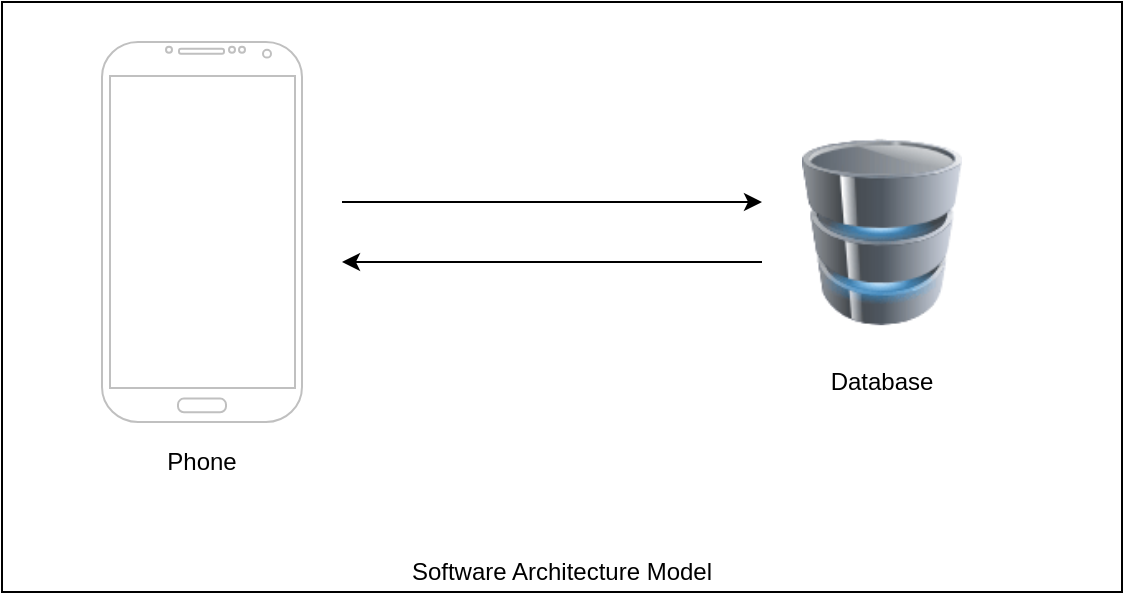 <mxfile version="14.5.8" type="google"><diagram id="6J41JlfdsuoUWqrLgeEo" name="Page-1"><mxGraphModel dx="1108" dy="393" grid="1" gridSize="10" guides="1" tooltips="1" connect="1" arrows="1" fold="1" page="1" pageScale="1" pageWidth="827" pageHeight="1169" math="0" shadow="0"><root><mxCell id="0"/><mxCell id="1" parent="0"/><mxCell id="PrHcrADJALCyWWL6RUV3-10" value="" style="rounded=0;whiteSpace=wrap;html=1;" vertex="1" parent="1"><mxGeometry x="120" y="60" width="560" height="295" as="geometry"/></mxCell><mxCell id="PrHcrADJALCyWWL6RUV3-1" value="" style="image;html=1;image=img/lib/clip_art/computers/Database_128x128.png" vertex="1" parent="1"><mxGeometry x="520" y="105" width="80" height="140" as="geometry"/></mxCell><mxCell id="PrHcrADJALCyWWL6RUV3-4" value="" style="verticalLabelPosition=bottom;verticalAlign=top;html=1;shadow=0;dashed=0;strokeWidth=1;shape=mxgraph.android.phone2;strokeColor=#c0c0c0;" vertex="1" parent="1"><mxGeometry x="170" y="80" width="100" height="190" as="geometry"/></mxCell><mxCell id="PrHcrADJALCyWWL6RUV3-5" value="" style="endArrow=classic;html=1;" edge="1" parent="1"><mxGeometry width="50" height="50" relative="1" as="geometry"><mxPoint x="290" y="160" as="sourcePoint"/><mxPoint x="500" y="160" as="targetPoint"/></mxGeometry></mxCell><mxCell id="PrHcrADJALCyWWL6RUV3-6" value="" style="endArrow=classic;html=1;" edge="1" parent="1"><mxGeometry width="50" height="50" relative="1" as="geometry"><mxPoint x="500" y="190" as="sourcePoint"/><mxPoint x="290" y="190" as="targetPoint"/></mxGeometry></mxCell><mxCell id="PrHcrADJALCyWWL6RUV3-7" value="Phone" style="text;html=1;strokeColor=none;fillColor=none;align=center;verticalAlign=middle;whiteSpace=wrap;rounded=0;" vertex="1" parent="1"><mxGeometry x="200" y="280" width="40" height="20" as="geometry"/></mxCell><mxCell id="PrHcrADJALCyWWL6RUV3-8" value="Database" style="text;html=1;strokeColor=none;fillColor=none;align=center;verticalAlign=middle;whiteSpace=wrap;rounded=0;" vertex="1" parent="1"><mxGeometry x="540" y="240" width="40" height="20" as="geometry"/></mxCell><mxCell id="PrHcrADJALCyWWL6RUV3-11" value="Software Architecture Model" style="text;html=1;strokeColor=none;fillColor=none;align=center;verticalAlign=middle;whiteSpace=wrap;rounded=0;" vertex="1" parent="1"><mxGeometry x="305" y="335" width="190" height="20" as="geometry"/></mxCell></root></mxGraphModel></diagram></mxfile>